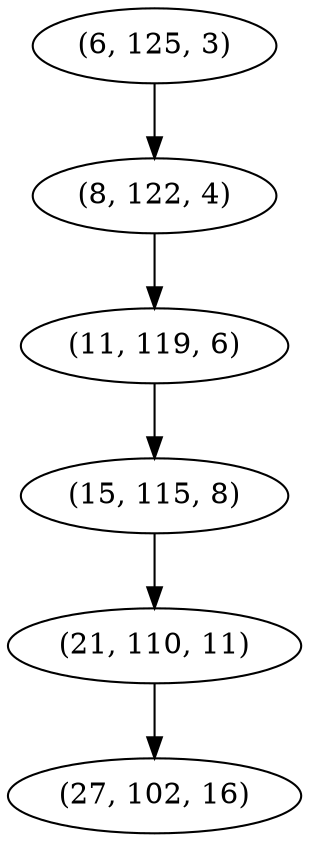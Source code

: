 digraph tree {
    "(6, 125, 3)";
    "(8, 122, 4)";
    "(11, 119, 6)";
    "(15, 115, 8)";
    "(21, 110, 11)";
    "(27, 102, 16)";
    "(6, 125, 3)" -> "(8, 122, 4)";
    "(8, 122, 4)" -> "(11, 119, 6)";
    "(11, 119, 6)" -> "(15, 115, 8)";
    "(15, 115, 8)" -> "(21, 110, 11)";
    "(21, 110, 11)" -> "(27, 102, 16)";
}
